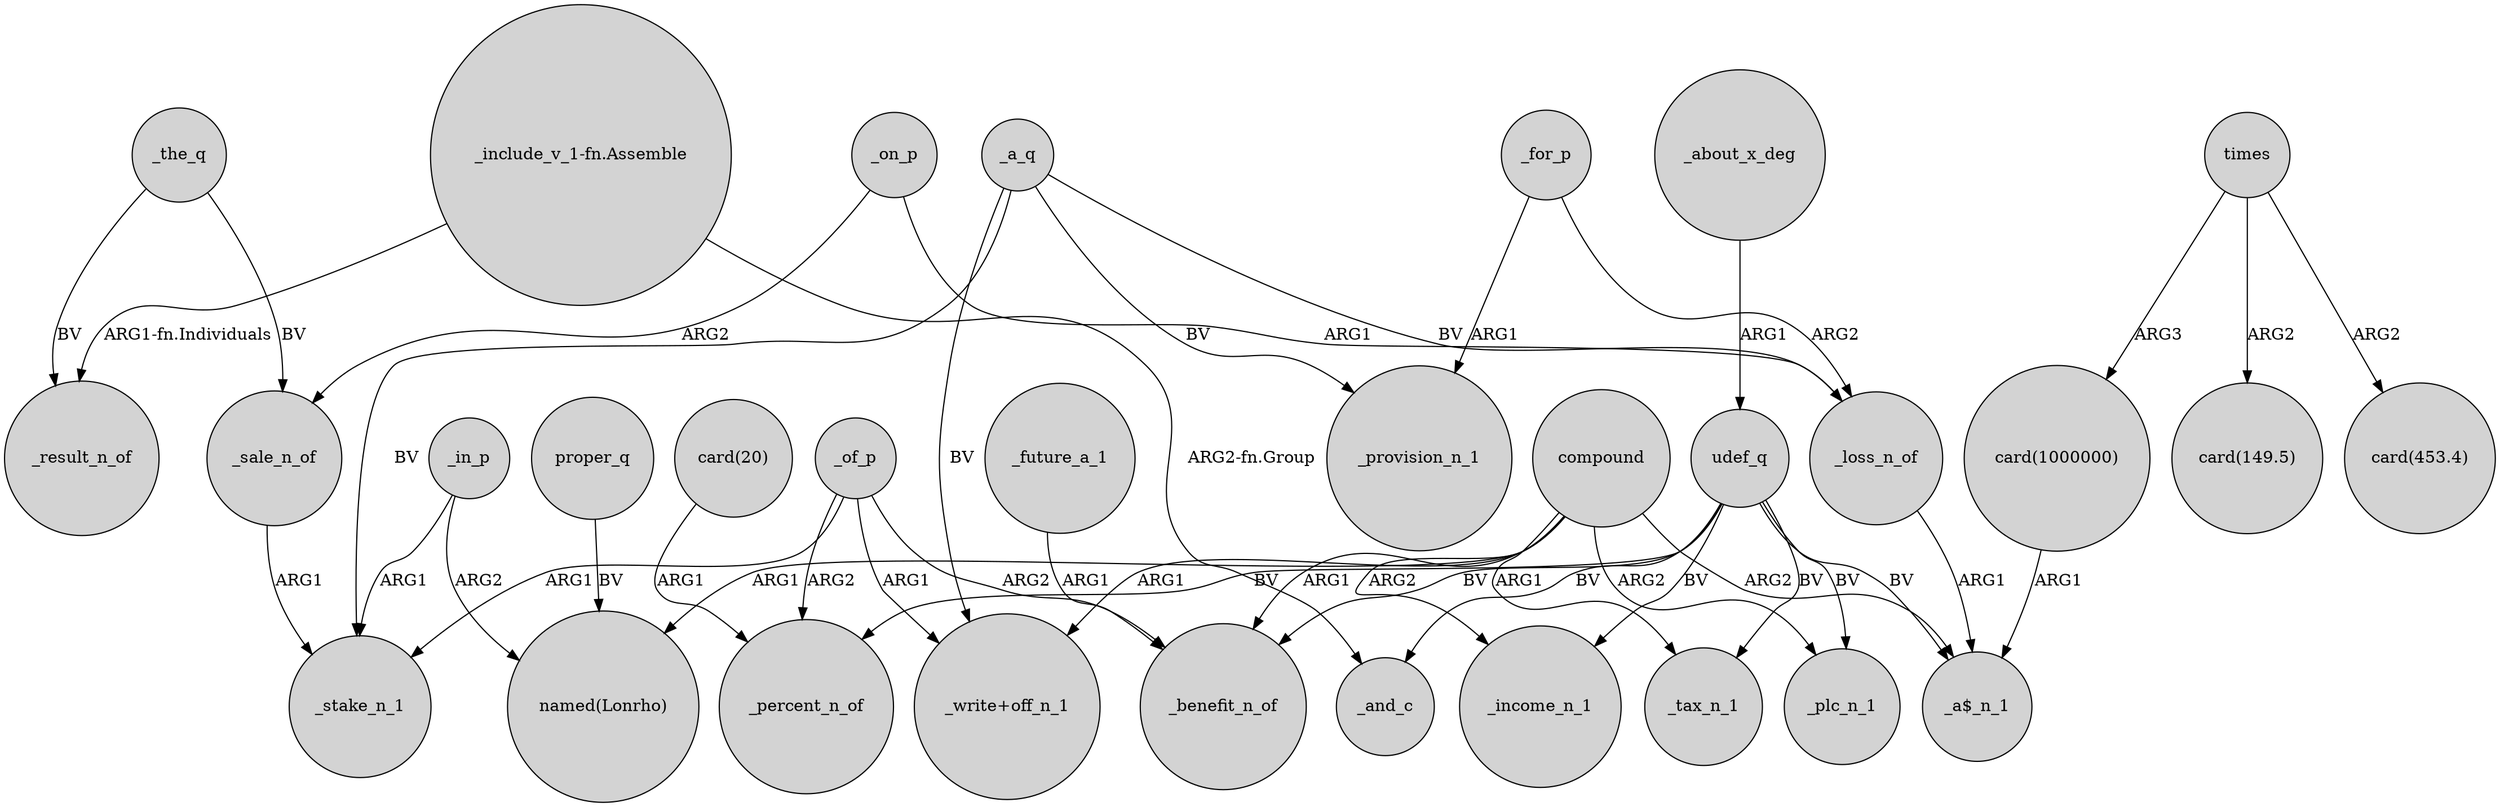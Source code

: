 digraph {
	node [shape=circle style=filled]
	_a_q -> _loss_n_of [label=BV]
	_for_p -> _provision_n_1 [label=ARG1]
	_of_p -> _benefit_n_of [label=ARG2]
	compound -> _plc_n_1 [label=ARG2]
	_a_q -> _provision_n_1 [label=BV]
	"card(20)" -> _percent_n_of [label=ARG1]
	_on_p -> _sale_n_of [label=ARG2]
	_on_p -> _loss_n_of [label=ARG1]
	proper_q -> "named(Lonrho)" [label=BV]
	udef_q -> _income_n_1 [label=BV]
	udef_q -> _benefit_n_of [label=BV]
	udef_q -> _tax_n_1 [label=BV]
	times -> "card(1000000)" [label=ARG3]
	compound -> "_a$_n_1" [label=ARG2]
	_sale_n_of -> _stake_n_1 [label=ARG1]
	udef_q -> _and_c [label=BV]
	"_include_v_1-fn.Assemble" -> _result_n_of [label="ARG1-fn.Individuals"]
	_about_x_deg -> udef_q [label=ARG1]
	_of_p -> _stake_n_1 [label=ARG1]
	_in_p -> "named(Lonrho)" [label=ARG2]
	udef_q -> _percent_n_of [label=BV]
	_loss_n_of -> "_a$_n_1" [label=ARG1]
	"_include_v_1-fn.Assemble" -> _and_c [label="ARG2-fn.Group"]
	compound -> "_write+off_n_1" [label=ARG1]
	_of_p -> "_write+off_n_1" [label=ARG1]
	_the_q -> _result_n_of [label=BV]
	"card(1000000)" -> "_a$_n_1" [label=ARG1]
	compound -> _tax_n_1 [label=ARG1]
	_future_a_1 -> _benefit_n_of [label=ARG1]
	times -> "card(149.5)" [label=ARG2]
	udef_q -> "_a$_n_1" [label=BV]
	_a_q -> "_write+off_n_1" [label=BV]
	_for_p -> _loss_n_of [label=ARG2]
	times -> "card(453.4)" [label=ARG2]
	udef_q -> _plc_n_1 [label=BV]
	compound -> "named(Lonrho)" [label=ARG1]
	compound -> _income_n_1 [label=ARG2]
	_the_q -> _sale_n_of [label=BV]
	_in_p -> _stake_n_1 [label=ARG1]
	compound -> _benefit_n_of [label=ARG1]
	_a_q -> _stake_n_1 [label=BV]
	_of_p -> _percent_n_of [label=ARG2]
}
